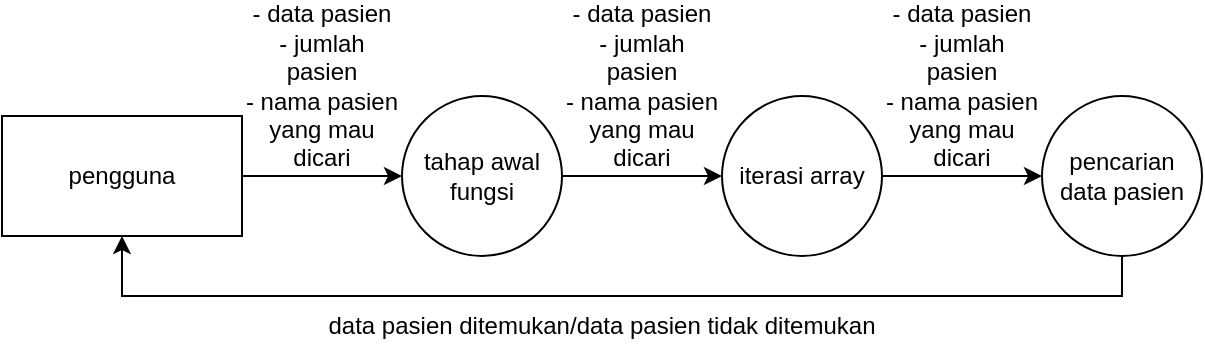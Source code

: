 <mxfile version="24.5.4" type="onedrive">
  <diagram name="Halaman-1" id="zo9XZ7gX42pZGgkoW74U">
    <mxGraphModel grid="1" page="1" gridSize="10" guides="1" tooltips="1" connect="1" arrows="1" fold="1" pageScale="1" pageWidth="827" pageHeight="1169" math="0" shadow="0">
      <root>
        <mxCell id="0" />
        <mxCell id="1" parent="0" />
        <mxCell id="DBNzlo6PX5rQ8HiWXFC5-3" value="" style="edgeStyle=orthogonalEdgeStyle;rounded=0;orthogonalLoop=1;jettySize=auto;html=1;" edge="1" parent="1" source="DBNzlo6PX5rQ8HiWXFC5-1" target="DBNzlo6PX5rQ8HiWXFC5-2">
          <mxGeometry relative="1" as="geometry" />
        </mxCell>
        <mxCell id="DBNzlo6PX5rQ8HiWXFC5-1" value="pengguna" style="rounded=0;whiteSpace=wrap;html=1;" vertex="1" parent="1">
          <mxGeometry x="40" y="40" width="120" height="60" as="geometry" />
        </mxCell>
        <mxCell id="DBNzlo6PX5rQ8HiWXFC5-7" value="" style="edgeStyle=orthogonalEdgeStyle;rounded=0;orthogonalLoop=1;jettySize=auto;html=1;" edge="1" parent="1" source="DBNzlo6PX5rQ8HiWXFC5-2" target="DBNzlo6PX5rQ8HiWXFC5-6">
          <mxGeometry relative="1" as="geometry" />
        </mxCell>
        <mxCell id="DBNzlo6PX5rQ8HiWXFC5-2" value="tahap awal fungsi" style="ellipse;whiteSpace=wrap;html=1;aspect=fixed;" vertex="1" parent="1">
          <mxGeometry x="240" y="30" width="80" height="80" as="geometry" />
        </mxCell>
        <mxCell id="DBNzlo6PX5rQ8HiWXFC5-4" value="- data pasien&lt;div&gt;- jumlah pasien&lt;/div&gt;&lt;div&gt;- nama pasien yang mau dicari&lt;/div&gt;" style="text;html=1;align=center;verticalAlign=middle;whiteSpace=wrap;rounded=0;" vertex="1" parent="1">
          <mxGeometry x="160" y="10" width="80" height="30" as="geometry" />
        </mxCell>
        <mxCell id="DBNzlo6PX5rQ8HiWXFC5-10" value="" style="edgeStyle=orthogonalEdgeStyle;rounded=0;orthogonalLoop=1;jettySize=auto;html=1;" edge="1" parent="1" source="DBNzlo6PX5rQ8HiWXFC5-6" target="DBNzlo6PX5rQ8HiWXFC5-9">
          <mxGeometry relative="1" as="geometry" />
        </mxCell>
        <mxCell id="DBNzlo6PX5rQ8HiWXFC5-6" value="iterasi array" style="ellipse;whiteSpace=wrap;html=1;aspect=fixed;" vertex="1" parent="1">
          <mxGeometry x="400" y="30" width="80" height="80" as="geometry" />
        </mxCell>
        <mxCell id="DBNzlo6PX5rQ8HiWXFC5-8" value="- data pasien&lt;div&gt;- jumlah pasien&lt;/div&gt;&lt;div&gt;- nama pasien yang mau dicari&lt;/div&gt;" style="text;html=1;align=center;verticalAlign=middle;whiteSpace=wrap;rounded=0;" vertex="1" parent="1">
          <mxGeometry x="320" y="10" width="80" height="30" as="geometry" />
        </mxCell>
        <mxCell id="DBNzlo6PX5rQ8HiWXFC5-12" style="edgeStyle=orthogonalEdgeStyle;rounded=0;orthogonalLoop=1;jettySize=auto;html=1;entryX=0.5;entryY=1;entryDx=0;entryDy=0;" edge="1" parent="1" source="DBNzlo6PX5rQ8HiWXFC5-9" target="DBNzlo6PX5rQ8HiWXFC5-1">
          <mxGeometry relative="1" as="geometry">
            <Array as="points">
              <mxPoint x="600" y="130" />
              <mxPoint x="100" y="130" />
            </Array>
          </mxGeometry>
        </mxCell>
        <mxCell id="DBNzlo6PX5rQ8HiWXFC5-9" value="pencarian data pasien" style="ellipse;whiteSpace=wrap;html=1;aspect=fixed;" vertex="1" parent="1">
          <mxGeometry x="560" y="30" width="80" height="80" as="geometry" />
        </mxCell>
        <mxCell id="DBNzlo6PX5rQ8HiWXFC5-11" value="- data pasien&lt;div&gt;- jumlah pasien&lt;/div&gt;&lt;div&gt;- nama pasien yang mau dicari&lt;/div&gt;" style="text;html=1;align=center;verticalAlign=middle;whiteSpace=wrap;rounded=0;" vertex="1" parent="1">
          <mxGeometry x="480" y="10" width="80" height="30" as="geometry" />
        </mxCell>
        <mxCell id="DBNzlo6PX5rQ8HiWXFC5-13" value="data pasien ditemukan/data pasien tidak ditemukan" style="text;html=1;align=center;verticalAlign=middle;whiteSpace=wrap;rounded=0;" vertex="1" parent="1">
          <mxGeometry x="100" y="130" width="480" height="30" as="geometry" />
        </mxCell>
      </root>
    </mxGraphModel>
  </diagram>
</mxfile>

